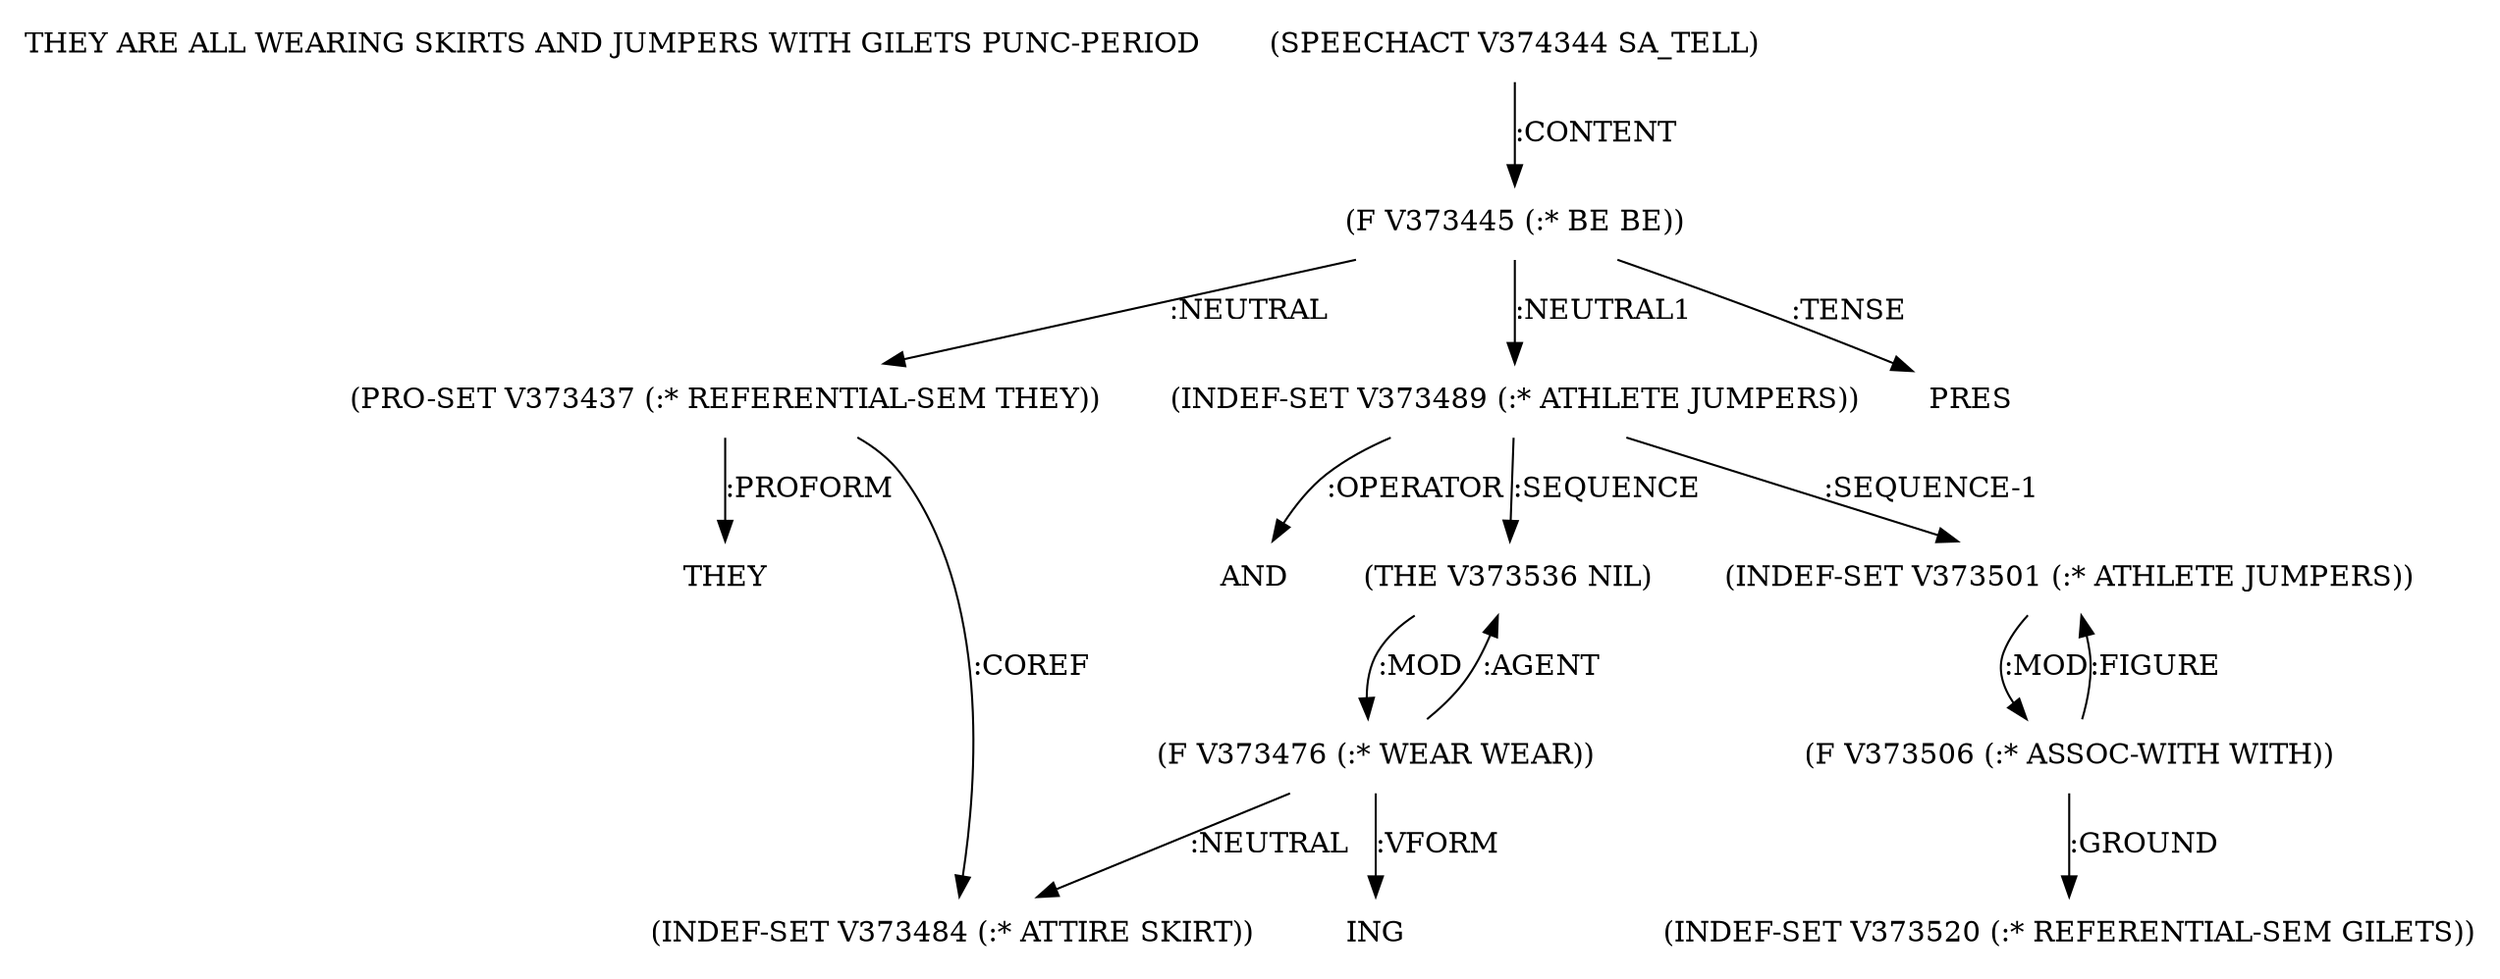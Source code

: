 digraph Terms {
  node [shape=none]
  "THEY ARE ALL WEARING SKIRTS AND JUMPERS WITH GILETS PUNC-PERIOD"
  "V374344" [label="(SPEECHACT V374344 SA_TELL)"]
  "V374344" -> "V373445" [label=":CONTENT"]
  "V373445" [label="(F V373445 (:* BE BE))"]
  "V373445" -> "V373437" [label=":NEUTRAL"]
  "V373445" -> "V373489" [label=":NEUTRAL1"]
  "V373445" -> "NT375008" [label=":TENSE"]
  "NT375008" [label="PRES"]
  "V373437" [label="(PRO-SET V373437 (:* REFERENTIAL-SEM THEY))"]
  "V373437" -> "NT375009" [label=":PROFORM"]
  "NT375009" [label="THEY"]
  "V373437" -> "V373484" [label=":COREF"]
  "V373489" [label="(INDEF-SET V373489 (:* ATHLETE JUMPERS))"]
  "V373489" -> "NT375010" [label=":OPERATOR"]
  "NT375010" [label="AND"]
  "V373489" -> "V373536" [label=":SEQUENCE"]
  "V373489" -> "V373501" [label=":SEQUENCE-1"]
  "V373536" [label="(THE V373536 NIL)"]
  "V373536" -> "V373476" [label=":MOD"]
  "V373476" [label="(F V373476 (:* WEAR WEAR))"]
  "V373476" -> "V373536" [label=":AGENT"]
  "V373476" -> "V373484" [label=":NEUTRAL"]
  "V373476" -> "NT375011" [label=":VFORM"]
  "NT375011" [label="ING"]
  "V373484" [label="(INDEF-SET V373484 (:* ATTIRE SKIRT))"]
  "V373501" [label="(INDEF-SET V373501 (:* ATHLETE JUMPERS))"]
  "V373501" -> "V373506" [label=":MOD"]
  "V373506" [label="(F V373506 (:* ASSOC-WITH WITH))"]
  "V373506" -> "V373520" [label=":GROUND"]
  "V373506" -> "V373501" [label=":FIGURE"]
  "V373520" [label="(INDEF-SET V373520 (:* REFERENTIAL-SEM GILETS))"]
}
